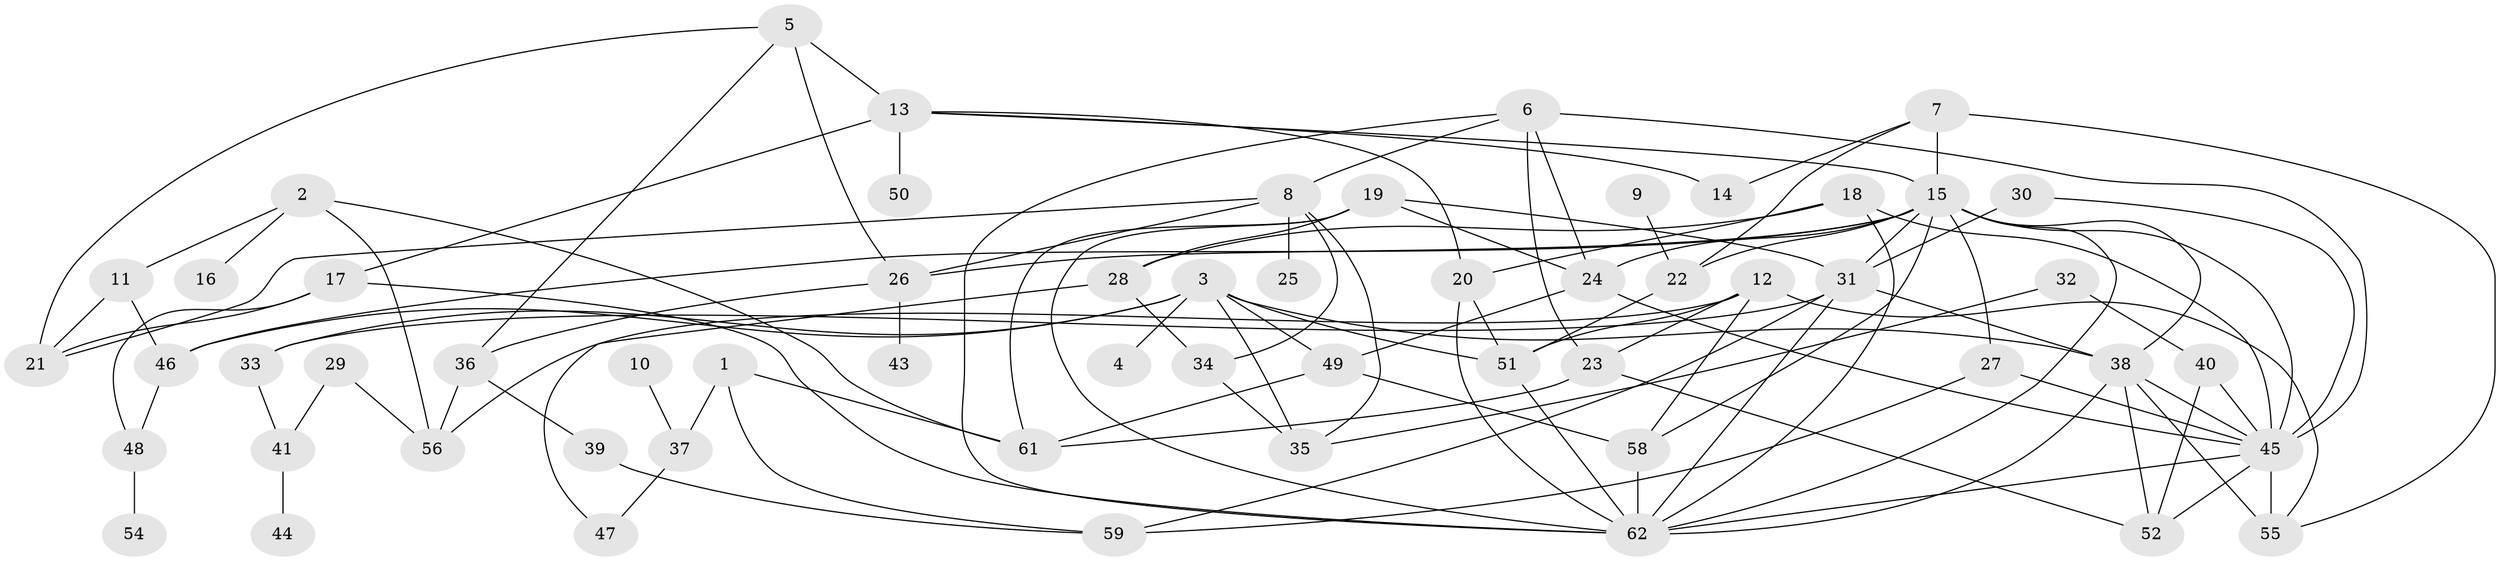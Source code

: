 // original degree distribution, {3: 0.18181818181818182, 4: 0.23863636363636365, 7: 0.011363636363636364, 2: 0.22727272727272727, 1: 0.10227272727272728, 6: 0.045454545454545456, 5: 0.11363636363636363, 9: 0.022727272727272728, 8: 0.011363636363636364, 0: 0.045454545454545456}
// Generated by graph-tools (version 1.1) at 2025/35/03/04/25 23:35:54]
// undirected, 58 vertices, 113 edges
graph export_dot {
  node [color=gray90,style=filled];
  1;
  2;
  3;
  4;
  5;
  6;
  7;
  8;
  9;
  10;
  11;
  12;
  13;
  14;
  15;
  16;
  17;
  18;
  19;
  20;
  21;
  22;
  23;
  24;
  25;
  26;
  27;
  28;
  29;
  30;
  31;
  32;
  33;
  34;
  35;
  36;
  37;
  38;
  39;
  40;
  41;
  43;
  44;
  45;
  46;
  47;
  48;
  49;
  50;
  51;
  52;
  54;
  55;
  56;
  58;
  59;
  61;
  62;
  1 -- 37 [weight=1.0];
  1 -- 59 [weight=1.0];
  1 -- 61 [weight=1.0];
  2 -- 11 [weight=1.0];
  2 -- 16 [weight=1.0];
  2 -- 56 [weight=1.0];
  2 -- 61 [weight=1.0];
  3 -- 4 [weight=1.0];
  3 -- 33 [weight=1.0];
  3 -- 35 [weight=1.0];
  3 -- 38 [weight=1.0];
  3 -- 46 [weight=1.0];
  3 -- 49 [weight=1.0];
  3 -- 51 [weight=1.0];
  5 -- 13 [weight=2.0];
  5 -- 21 [weight=1.0];
  5 -- 26 [weight=1.0];
  5 -- 36 [weight=1.0];
  6 -- 8 [weight=1.0];
  6 -- 23 [weight=1.0];
  6 -- 24 [weight=1.0];
  6 -- 45 [weight=1.0];
  6 -- 62 [weight=1.0];
  7 -- 14 [weight=1.0];
  7 -- 15 [weight=2.0];
  7 -- 22 [weight=1.0];
  7 -- 55 [weight=1.0];
  8 -- 21 [weight=1.0];
  8 -- 25 [weight=1.0];
  8 -- 26 [weight=1.0];
  8 -- 34 [weight=1.0];
  8 -- 35 [weight=1.0];
  9 -- 22 [weight=1.0];
  10 -- 37 [weight=1.0];
  11 -- 21 [weight=1.0];
  11 -- 46 [weight=1.0];
  12 -- 23 [weight=1.0];
  12 -- 51 [weight=1.0];
  12 -- 55 [weight=1.0];
  12 -- 56 [weight=1.0];
  12 -- 58 [weight=1.0];
  13 -- 14 [weight=1.0];
  13 -- 15 [weight=1.0];
  13 -- 17 [weight=1.0];
  13 -- 20 [weight=1.0];
  13 -- 50 [weight=1.0];
  15 -- 22 [weight=1.0];
  15 -- 24 [weight=1.0];
  15 -- 26 [weight=1.0];
  15 -- 27 [weight=1.0];
  15 -- 31 [weight=1.0];
  15 -- 38 [weight=1.0];
  15 -- 45 [weight=1.0];
  15 -- 46 [weight=1.0];
  15 -- 58 [weight=1.0];
  15 -- 62 [weight=1.0];
  17 -- 21 [weight=1.0];
  17 -- 48 [weight=1.0];
  17 -- 62 [weight=1.0];
  18 -- 20 [weight=1.0];
  18 -- 28 [weight=1.0];
  18 -- 45 [weight=1.0];
  18 -- 62 [weight=1.0];
  19 -- 24 [weight=1.0];
  19 -- 28 [weight=1.0];
  19 -- 31 [weight=1.0];
  19 -- 61 [weight=1.0];
  19 -- 62 [weight=1.0];
  20 -- 51 [weight=1.0];
  20 -- 62 [weight=1.0];
  22 -- 51 [weight=1.0];
  23 -- 52 [weight=1.0];
  23 -- 61 [weight=1.0];
  24 -- 45 [weight=1.0];
  24 -- 49 [weight=1.0];
  26 -- 36 [weight=1.0];
  26 -- 43 [weight=1.0];
  27 -- 45 [weight=1.0];
  27 -- 59 [weight=1.0];
  28 -- 34 [weight=1.0];
  28 -- 47 [weight=1.0];
  29 -- 41 [weight=1.0];
  29 -- 56 [weight=1.0];
  30 -- 31 [weight=2.0];
  30 -- 45 [weight=1.0];
  31 -- 33 [weight=1.0];
  31 -- 38 [weight=1.0];
  31 -- 59 [weight=1.0];
  31 -- 62 [weight=1.0];
  32 -- 35 [weight=1.0];
  32 -- 40 [weight=1.0];
  33 -- 41 [weight=1.0];
  34 -- 35 [weight=1.0];
  36 -- 39 [weight=1.0];
  36 -- 56 [weight=1.0];
  37 -- 47 [weight=1.0];
  38 -- 45 [weight=1.0];
  38 -- 52 [weight=1.0];
  38 -- 55 [weight=2.0];
  38 -- 62 [weight=1.0];
  39 -- 59 [weight=1.0];
  40 -- 45 [weight=1.0];
  40 -- 52 [weight=1.0];
  41 -- 44 [weight=1.0];
  45 -- 52 [weight=1.0];
  45 -- 55 [weight=2.0];
  45 -- 62 [weight=1.0];
  46 -- 48 [weight=1.0];
  48 -- 54 [weight=1.0];
  49 -- 58 [weight=1.0];
  49 -- 61 [weight=1.0];
  51 -- 62 [weight=1.0];
  58 -- 62 [weight=1.0];
}
